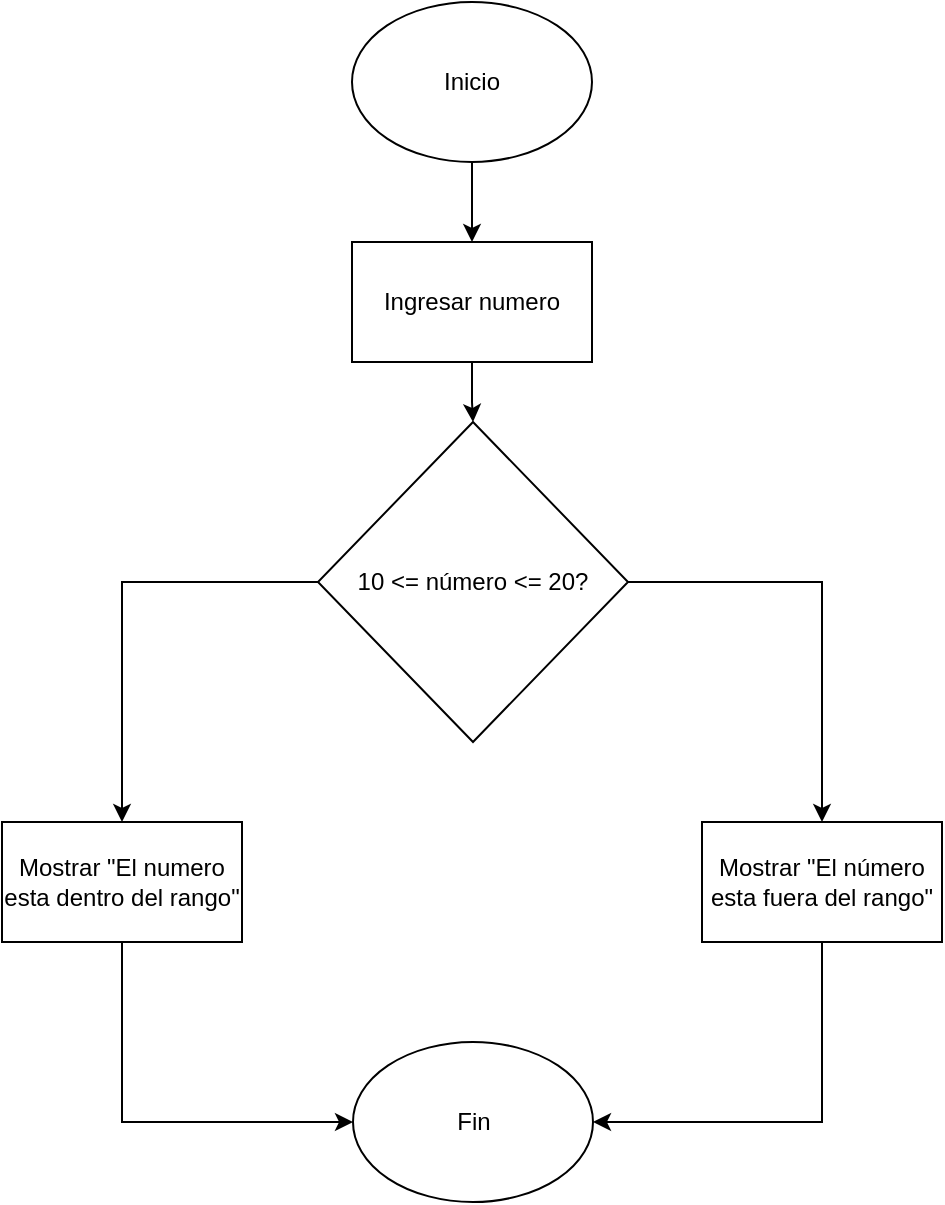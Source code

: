 <mxfile version="26.0.14">
  <diagram name="Página-1" id="tcb3INoqDEZctYYNGfnk">
    <mxGraphModel dx="530" dy="266" grid="1" gridSize="10" guides="1" tooltips="1" connect="1" arrows="1" fold="1" page="1" pageScale="1" pageWidth="850" pageHeight="1100" math="0" shadow="0">
      <root>
        <mxCell id="0" />
        <mxCell id="1" parent="0" />
        <mxCell id="MFIOtAbo-UPExY_dmwie-3" value="" style="edgeStyle=orthogonalEdgeStyle;rounded=0;orthogonalLoop=1;jettySize=auto;html=1;" edge="1" parent="1" source="MFIOtAbo-UPExY_dmwie-1" target="MFIOtAbo-UPExY_dmwie-2">
          <mxGeometry relative="1" as="geometry" />
        </mxCell>
        <mxCell id="MFIOtAbo-UPExY_dmwie-1" value="Inicio" style="ellipse;whiteSpace=wrap;html=1;" vertex="1" parent="1">
          <mxGeometry x="365" y="10" width="120" height="80" as="geometry" />
        </mxCell>
        <mxCell id="MFIOtAbo-UPExY_dmwie-5" value="" style="edgeStyle=orthogonalEdgeStyle;rounded=0;orthogonalLoop=1;jettySize=auto;html=1;" edge="1" parent="1" source="MFIOtAbo-UPExY_dmwie-2" target="MFIOtAbo-UPExY_dmwie-4">
          <mxGeometry relative="1" as="geometry" />
        </mxCell>
        <mxCell id="MFIOtAbo-UPExY_dmwie-2" value="Ingresar numero" style="whiteSpace=wrap;html=1;" vertex="1" parent="1">
          <mxGeometry x="365" y="130" width="120" height="60" as="geometry" />
        </mxCell>
        <mxCell id="MFIOtAbo-UPExY_dmwie-7" value="" style="edgeStyle=orthogonalEdgeStyle;rounded=0;orthogonalLoop=1;jettySize=auto;html=1;" edge="1" parent="1" source="MFIOtAbo-UPExY_dmwie-4" target="MFIOtAbo-UPExY_dmwie-6">
          <mxGeometry relative="1" as="geometry" />
        </mxCell>
        <mxCell id="MFIOtAbo-UPExY_dmwie-9" value="" style="edgeStyle=orthogonalEdgeStyle;rounded=0;orthogonalLoop=1;jettySize=auto;html=1;" edge="1" parent="1" source="MFIOtAbo-UPExY_dmwie-4" target="MFIOtAbo-UPExY_dmwie-8">
          <mxGeometry relative="1" as="geometry" />
        </mxCell>
        <mxCell id="MFIOtAbo-UPExY_dmwie-4" value="10 &amp;lt;= número &amp;lt;= 20?" style="rhombus;whiteSpace=wrap;html=1;" vertex="1" parent="1">
          <mxGeometry x="348" y="220" width="155" height="160" as="geometry" />
        </mxCell>
        <mxCell id="MFIOtAbo-UPExY_dmwie-6" value="Mostrar &quot;El numero esta dentro del rango&quot;" style="whiteSpace=wrap;html=1;" vertex="1" parent="1">
          <mxGeometry x="190" y="420" width="120" height="60" as="geometry" />
        </mxCell>
        <mxCell id="MFIOtAbo-UPExY_dmwie-8" value="Mostrar &quot;El número esta fuera del rango&quot;" style="whiteSpace=wrap;html=1;" vertex="1" parent="1">
          <mxGeometry x="540" y="420" width="120" height="60" as="geometry" />
        </mxCell>
        <mxCell id="MFIOtAbo-UPExY_dmwie-10" value="Fin" style="ellipse;whiteSpace=wrap;html=1;" vertex="1" parent="1">
          <mxGeometry x="365.5" y="530" width="120" height="80" as="geometry" />
        </mxCell>
        <mxCell id="MFIOtAbo-UPExY_dmwie-11" value="" style="endArrow=classic;html=1;rounded=0;exitX=0.5;exitY=1;exitDx=0;exitDy=0;entryX=0;entryY=0.5;entryDx=0;entryDy=0;" edge="1" parent="1" source="MFIOtAbo-UPExY_dmwie-6" target="MFIOtAbo-UPExY_dmwie-10">
          <mxGeometry width="50" height="50" relative="1" as="geometry">
            <mxPoint x="240" y="510" as="sourcePoint" />
            <mxPoint x="360" y="570" as="targetPoint" />
            <Array as="points">
              <mxPoint x="250" y="570" />
            </Array>
          </mxGeometry>
        </mxCell>
        <mxCell id="MFIOtAbo-UPExY_dmwie-12" value="" style="endArrow=classic;html=1;rounded=0;entryX=1;entryY=0.5;entryDx=0;entryDy=0;exitX=0.5;exitY=1;exitDx=0;exitDy=0;" edge="1" parent="1" source="MFIOtAbo-UPExY_dmwie-8" target="MFIOtAbo-UPExY_dmwie-10">
          <mxGeometry width="50" height="50" relative="1" as="geometry">
            <mxPoint x="600" y="490" as="sourcePoint" />
            <mxPoint x="610" y="510" as="targetPoint" />
            <Array as="points">
              <mxPoint x="600" y="570" />
            </Array>
          </mxGeometry>
        </mxCell>
      </root>
    </mxGraphModel>
  </diagram>
</mxfile>
